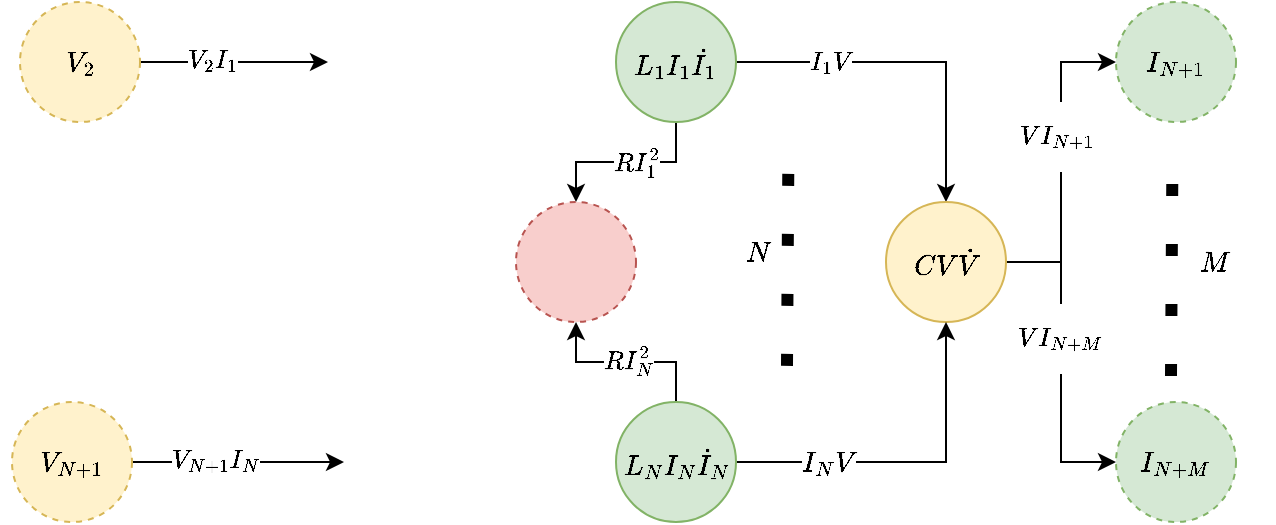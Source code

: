 <mxfile version="14.1.8" type="device"><diagram id="qkD1Uyv4oJS3TJNYdxAf" name="Page-1"><mxGraphModel dx="1874" dy="592" grid="1" gridSize="12" guides="1" tooltips="1" connect="1" arrows="1" fold="1" page="1" pageScale="1" pageWidth="850" pageHeight="1100" math="1" shadow="0"><root><mxCell id="0"/><mxCell id="1" parent="0"/><mxCell id="KrP2umfjc1I0FBW_F1Zc-14" style="edgeStyle=orthogonalEdgeStyle;rounded=0;orthogonalLoop=1;jettySize=auto;html=1;exitX=1;exitY=0.5;exitDx=0;exitDy=0;labelBackgroundColor=none;" parent="1" source="KrP2umfjc1I0FBW_F1Zc-1" edge="1"><mxGeometry relative="1" as="geometry"><mxPoint x="86" y="190" as="targetPoint"/></mxGeometry></mxCell><mxCell id="KrP2umfjc1I0FBW_F1Zc-20" value="$$V_2I_1$$" style="edgeLabel;html=1;align=center;verticalAlign=middle;resizable=0;points=[];" parent="KrP2umfjc1I0FBW_F1Zc-14" vertex="1" connectable="0"><mxGeometry x="-0.233" y="1" relative="1" as="geometry"><mxPoint as="offset"/></mxGeometry></mxCell><mxCell id="KrP2umfjc1I0FBW_F1Zc-1" value="$$V_2$$" style="ellipse;whiteSpace=wrap;html=1;aspect=fixed;dashed=1;fillColor=#fff2cc;strokeColor=#d6b656;" parent="1" vertex="1"><mxGeometry x="-68" y="160" width="60" height="60" as="geometry"/></mxCell><mxCell id="KrP2umfjc1I0FBW_F1Zc-15" style="edgeStyle=orthogonalEdgeStyle;rounded=0;orthogonalLoop=1;jettySize=auto;html=1;exitX=1;exitY=0.5;exitDx=0;exitDy=0;entryX=0.5;entryY=0;entryDx=0;entryDy=0;labelBackgroundColor=none;" parent="1" source="KrP2umfjc1I0FBW_F1Zc-2" target="KrP2umfjc1I0FBW_F1Zc-6" edge="1"><mxGeometry relative="1" as="geometry"/></mxCell><mxCell id="KrP2umfjc1I0FBW_F1Zc-21" value="$$I_1V$$" style="edgeLabel;html=1;align=center;verticalAlign=middle;resizable=0;points=[];" parent="KrP2umfjc1I0FBW_F1Zc-15" vertex="1" connectable="0"><mxGeometry x="-0.195" y="1" relative="1" as="geometry"><mxPoint x="-24" y="1" as="offset"/></mxGeometry></mxCell><mxCell id="U1Hq-O5kNblu9YDVFjFF-3" style="edgeStyle=orthogonalEdgeStyle;rounded=0;orthogonalLoop=1;jettySize=auto;html=1;exitX=0.5;exitY=1;exitDx=0;exitDy=0;entryX=0.5;entryY=0;entryDx=0;entryDy=0;" parent="1" source="KrP2umfjc1I0FBW_F1Zc-2" target="KrP2umfjc1I0FBW_F1Zc-3" edge="1"><mxGeometry relative="1" as="geometry"/></mxCell><mxCell id="U1Hq-O5kNblu9YDVFjFF-4" value="$$RI_1^2$$" style="edgeLabel;html=1;align=center;verticalAlign=middle;resizable=0;points=[];" parent="U1Hq-O5kNblu9YDVFjFF-3" vertex="1" connectable="0"><mxGeometry x="0.316" relative="1" as="geometry"><mxPoint x="19" as="offset"/></mxGeometry></mxCell><mxCell id="KrP2umfjc1I0FBW_F1Zc-2" value="$$L_1I_1\dot{I_1}$$" style="ellipse;whiteSpace=wrap;html=1;aspect=fixed;fillColor=#d5e8d4;strokeColor=#82b366;" parent="1" vertex="1"><mxGeometry x="230" y="160" width="60" height="60" as="geometry"/></mxCell><mxCell id="KrP2umfjc1I0FBW_F1Zc-3" value="" style="ellipse;whiteSpace=wrap;html=1;aspect=fixed;dashed=1;fillColor=#f8cecc;strokeColor=#b85450;" parent="1" vertex="1"><mxGeometry x="180" y="260" width="60" height="60" as="geometry"/></mxCell><mxCell id="U1Hq-O5kNblu9YDVFjFF-6" style="edgeStyle=orthogonalEdgeStyle;rounded=0;orthogonalLoop=1;jettySize=auto;html=1;exitX=1;exitY=0.5;exitDx=0;exitDy=0;entryX=0;entryY=0.5;entryDx=0;entryDy=0;" parent="1" source="KrP2umfjc1I0FBW_F1Zc-6" target="U1Hq-O5kNblu9YDVFjFF-5" edge="1"><mxGeometry relative="1" as="geometry"/></mxCell><mxCell id="U1Hq-O5kNblu9YDVFjFF-7" value="$$VI_{N+1}$$" style="edgeLabel;html=1;align=center;verticalAlign=middle;resizable=0;points=[];" parent="U1Hq-O5kNblu9YDVFjFF-6" vertex="1" connectable="0"><mxGeometry x="0.175" y="3" relative="1" as="geometry"><mxPoint as="offset"/></mxGeometry></mxCell><mxCell id="U1Hq-O5kNblu9YDVFjFF-18" style="edgeStyle=orthogonalEdgeStyle;rounded=0;orthogonalLoop=1;jettySize=auto;html=1;exitX=1;exitY=0.5;exitDx=0;exitDy=0;entryX=0;entryY=0.5;entryDx=0;entryDy=0;fontSize=12;" parent="1" source="KrP2umfjc1I0FBW_F1Zc-6" target="U1Hq-O5kNblu9YDVFjFF-12" edge="1"><mxGeometry relative="1" as="geometry"/></mxCell><mxCell id="U1Hq-O5kNblu9YDVFjFF-19" value="&lt;span style=&quot;font-size: 11px&quot;&gt;$$VI_{N+M}$$&lt;/span&gt;" style="edgeLabel;html=1;align=center;verticalAlign=middle;resizable=0;points=[];fontSize=12;" parent="U1Hq-O5kNblu9YDVFjFF-18" vertex="1" connectable="0"><mxGeometry x="-0.163" y="-1" relative="1" as="geometry"><mxPoint as="offset"/></mxGeometry></mxCell><mxCell id="KrP2umfjc1I0FBW_F1Zc-6" value="$$CV\dot{V}$$" style="ellipse;whiteSpace=wrap;html=1;aspect=fixed;fillColor=#fff2cc;strokeColor=#d6b656;" parent="1" vertex="1"><mxGeometry x="365" y="260" width="60" height="60" as="geometry"/></mxCell><mxCell id="U1Hq-O5kNblu9YDVFjFF-1" value="" style="endArrow=none;dashed=1;html=1;strokeWidth=6;entryX=0.515;entryY=1.203;entryDx=0;entryDy=0;entryPerimeter=0;dashPattern=1 4;endSize=12;targetPerimeterSpacing=12;sourcePerimeterSpacing=12;" parent="1" edge="1"><mxGeometry width="50" height="50" relative="1" as="geometry"><mxPoint x="315.496" y="341.94" as="sourcePoint"/><mxPoint x="316.25" y="228.0" as="targetPoint"/></mxGeometry></mxCell><mxCell id="U1Hq-O5kNblu9YDVFjFF-2" value="$$N$$" style="text;html=1;align=center;verticalAlign=middle;resizable=0;points=[];autosize=1;" parent="1" vertex="1"><mxGeometry x="276" y="274.97" width="50" height="20" as="geometry"/></mxCell><mxCell id="U1Hq-O5kNblu9YDVFjFF-5" value="$$I_{N+1}$$" style="ellipse;whiteSpace=wrap;html=1;aspect=fixed;fillColor=#d5e8d4;strokeColor=#82b366;dashed=1;" parent="1" vertex="1"><mxGeometry x="480" y="160" width="60" height="60" as="geometry"/></mxCell><mxCell id="U1Hq-O5kNblu9YDVFjFF-8" style="edgeStyle=orthogonalEdgeStyle;rounded=0;orthogonalLoop=1;jettySize=auto;html=1;exitX=1;exitY=0.5;exitDx=0;exitDy=0;labelBackgroundColor=none;" parent="1" source="U1Hq-O5kNblu9YDVFjFF-10" edge="1"><mxGeometry relative="1" as="geometry"><mxPoint x="94" y="390" as="targetPoint"/></mxGeometry></mxCell><mxCell id="U1Hq-O5kNblu9YDVFjFF-9" value="$$V_{N+1}I_N$$" style="edgeLabel;html=1;align=center;verticalAlign=middle;resizable=0;points=[];" parent="U1Hq-O5kNblu9YDVFjFF-8" vertex="1" connectable="0"><mxGeometry x="-0.233" y="1" relative="1" as="geometry"><mxPoint as="offset"/></mxGeometry></mxCell><mxCell id="U1Hq-O5kNblu9YDVFjFF-10" value="$$V_{N+1}$$" style="ellipse;whiteSpace=wrap;html=1;aspect=fixed;dashed=1;fillColor=#fff2cc;strokeColor=#d6b656;" parent="1" vertex="1"><mxGeometry x="-72" y="360" width="60" height="60" as="geometry"/></mxCell><mxCell id="U1Hq-O5kNblu9YDVFjFF-13" style="edgeStyle=orthogonalEdgeStyle;rounded=0;orthogonalLoop=1;jettySize=auto;html=1;exitX=0.5;exitY=0;exitDx=0;exitDy=0;entryX=0.5;entryY=1;entryDx=0;entryDy=0;" parent="1" source="U1Hq-O5kNblu9YDVFjFF-11" target="KrP2umfjc1I0FBW_F1Zc-3" edge="1"><mxGeometry relative="1" as="geometry"/></mxCell><mxCell id="U1Hq-O5kNblu9YDVFjFF-15" value="$$RI_{N}^2$$" style="edgeLabel;html=1;align=center;verticalAlign=middle;resizable=0;points=[];" parent="U1Hq-O5kNblu9YDVFjFF-13" vertex="1" connectable="0"><mxGeometry x="0.227" y="-1" relative="1" as="geometry"><mxPoint x="11" as="offset"/></mxGeometry></mxCell><mxCell id="U1Hq-O5kNblu9YDVFjFF-16" style="edgeStyle=orthogonalEdgeStyle;rounded=0;orthogonalLoop=1;jettySize=auto;html=1;exitX=1;exitY=0.5;exitDx=0;exitDy=0;entryX=0.5;entryY=1;entryDx=0;entryDy=0;fontSize=12;" parent="1" source="U1Hq-O5kNblu9YDVFjFF-11" target="KrP2umfjc1I0FBW_F1Zc-6" edge="1"><mxGeometry relative="1" as="geometry"/></mxCell><mxCell id="U1Hq-O5kNblu9YDVFjFF-17" value="$$I_NV$$" style="edgeLabel;html=1;align=center;verticalAlign=middle;resizable=0;points=[];fontSize=12;" parent="U1Hq-O5kNblu9YDVFjFF-16" vertex="1" connectable="0"><mxGeometry x="-0.282" y="3" relative="1" as="geometry"><mxPoint x="-17" y="3" as="offset"/></mxGeometry></mxCell><mxCell id="U1Hq-O5kNblu9YDVFjFF-11" value="$$L_NI_{N}\dot{I}_{N}$$" style="ellipse;whiteSpace=wrap;html=1;aspect=fixed;fillColor=#d5e8d4;strokeColor=#82b366;fontSize=12;labelPosition=center;verticalLabelPosition=middle;align=center;verticalAlign=middle;spacing=-17;" parent="1" vertex="1"><mxGeometry x="230" y="360" width="60" height="60" as="geometry"/></mxCell><mxCell id="U1Hq-O5kNblu9YDVFjFF-12" value="$$I_{N+M}$$" style="ellipse;whiteSpace=wrap;html=1;aspect=fixed;fillColor=#d5e8d4;strokeColor=#82b366;dashed=1;" parent="1" vertex="1"><mxGeometry x="480" y="360" width="60" height="60" as="geometry"/></mxCell><mxCell id="U1Hq-O5kNblu9YDVFjFF-20" value="$$M$$" style="text;html=1;align=center;verticalAlign=middle;resizable=0;points=[];autosize=1;" parent="1" vertex="1"><mxGeometry x="499" y="278" width="60" height="24" as="geometry"/></mxCell><mxCell id="U1Hq-O5kNblu9YDVFjFF-21" value="" style="endArrow=none;dashed=1;html=1;strokeWidth=6;entryX=0.515;entryY=1.203;entryDx=0;entryDy=0;entryPerimeter=0;dashPattern=1 4;endSize=12;targetPerimeterSpacing=12;sourcePerimeterSpacing=12;" parent="1" edge="1"><mxGeometry width="50" height="50" relative="1" as="geometry"><mxPoint x="507.496" y="346.97" as="sourcePoint"/><mxPoint x="508.25" y="233.03" as="targetPoint"/></mxGeometry></mxCell></root></mxGraphModel></diagram></mxfile>